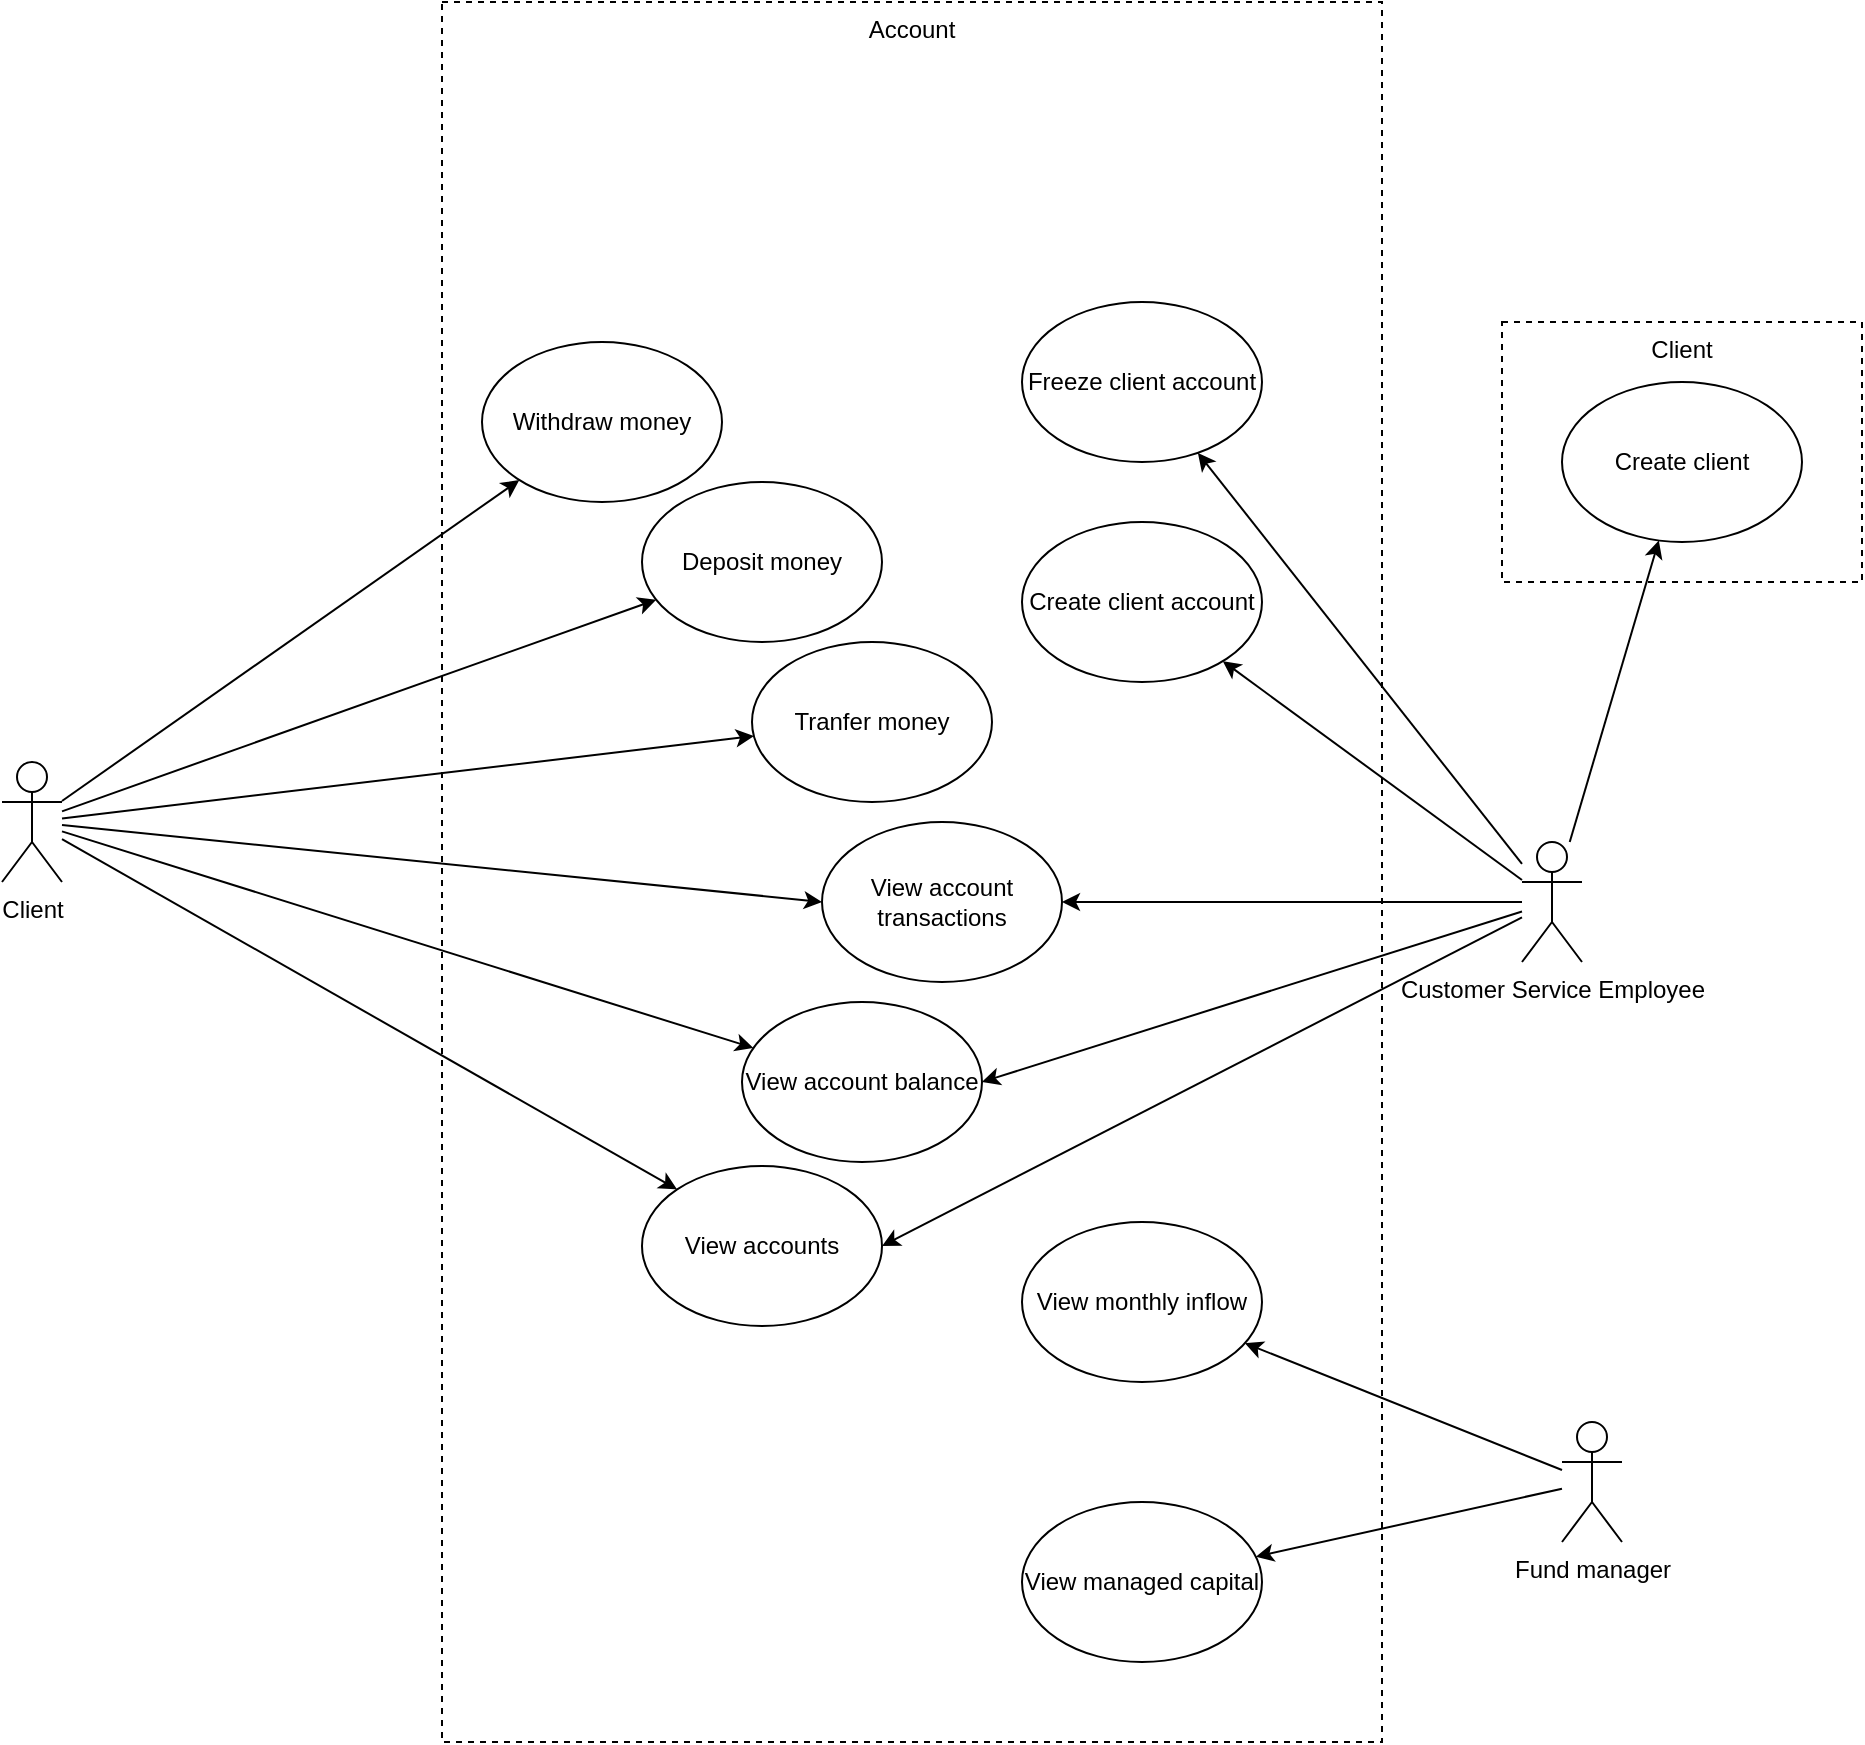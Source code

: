 <mxfile version="20.5.3" type="device"><diagram id="ppf0WH1hYvFICEtK-Um0" name="Page-1"><mxGraphModel dx="1730" dy="962" grid="1" gridSize="10" guides="1" tooltips="1" connect="1" arrows="1" fold="1" page="1" pageScale="1" pageWidth="827" pageHeight="1169" math="0" shadow="0"><root><mxCell id="0"/><mxCell id="1" parent="0"/><mxCell id="EkBGnXuJHTQldAywm-4H-58" value="Account" style="rounded=0;whiteSpace=wrap;html=1;fillColor=none;dashed=1;verticalAlign=top;" vertex="1" parent="1"><mxGeometry x="370" y="90" width="470" height="870" as="geometry"/></mxCell><mxCell id="EkBGnXuJHTQldAywm-4H-37" style="edgeStyle=none;rounded=0;orthogonalLoop=1;jettySize=auto;html=1;" edge="1" parent="1" source="EkBGnXuJHTQldAywm-4H-12" target="EkBGnXuJHTQldAywm-4H-30"><mxGeometry relative="1" as="geometry"/></mxCell><mxCell id="EkBGnXuJHTQldAywm-4H-38" style="edgeStyle=none;rounded=0;orthogonalLoop=1;jettySize=auto;html=1;" edge="1" parent="1" source="EkBGnXuJHTQldAywm-4H-12" target="EkBGnXuJHTQldAywm-4H-31"><mxGeometry relative="1" as="geometry"/></mxCell><mxCell id="EkBGnXuJHTQldAywm-4H-39" style="edgeStyle=none;rounded=0;orthogonalLoop=1;jettySize=auto;html=1;" edge="1" parent="1" source="EkBGnXuJHTQldAywm-4H-12" target="EkBGnXuJHTQldAywm-4H-32"><mxGeometry relative="1" as="geometry"/></mxCell><mxCell id="EkBGnXuJHTQldAywm-4H-40" style="edgeStyle=none;rounded=0;orthogonalLoop=1;jettySize=auto;html=1;entryX=0;entryY=0.5;entryDx=0;entryDy=0;" edge="1" parent="1" source="EkBGnXuJHTQldAywm-4H-12" target="EkBGnXuJHTQldAywm-4H-35"><mxGeometry relative="1" as="geometry"/></mxCell><mxCell id="EkBGnXuJHTQldAywm-4H-41" style="edgeStyle=none;rounded=0;orthogonalLoop=1;jettySize=auto;html=1;" edge="1" parent="1" source="EkBGnXuJHTQldAywm-4H-12" target="EkBGnXuJHTQldAywm-4H-33"><mxGeometry relative="1" as="geometry"/></mxCell><mxCell id="EkBGnXuJHTQldAywm-4H-42" style="edgeStyle=none;rounded=0;orthogonalLoop=1;jettySize=auto;html=1;entryX=0;entryY=0;entryDx=0;entryDy=0;" edge="1" parent="1" source="EkBGnXuJHTQldAywm-4H-12" target="EkBGnXuJHTQldAywm-4H-34"><mxGeometry relative="1" as="geometry"/></mxCell><mxCell id="EkBGnXuJHTQldAywm-4H-12" value="Client" style="shape=umlActor;verticalLabelPosition=bottom;verticalAlign=top;html=1;outlineConnect=0;" vertex="1" parent="1"><mxGeometry x="150" y="470" width="30" height="60" as="geometry"/></mxCell><mxCell id="EkBGnXuJHTQldAywm-4H-30" value="Withdraw money" style="ellipse;whiteSpace=wrap;html=1;" vertex="1" parent="1"><mxGeometry x="390" y="260" width="120" height="80" as="geometry"/></mxCell><mxCell id="EkBGnXuJHTQldAywm-4H-31" value="Deposit money" style="ellipse;whiteSpace=wrap;html=1;" vertex="1" parent="1"><mxGeometry x="470" y="330" width="120" height="80" as="geometry"/></mxCell><mxCell id="EkBGnXuJHTQldAywm-4H-32" value="Tranfer money" style="ellipse;whiteSpace=wrap;html=1;" vertex="1" parent="1"><mxGeometry x="525" y="410" width="120" height="80" as="geometry"/></mxCell><mxCell id="EkBGnXuJHTQldAywm-4H-33" value="View account balance" style="ellipse;whiteSpace=wrap;html=1;" vertex="1" parent="1"><mxGeometry x="520" y="590" width="120" height="80" as="geometry"/></mxCell><mxCell id="EkBGnXuJHTQldAywm-4H-34" value="View accounts" style="ellipse;whiteSpace=wrap;html=1;" vertex="1" parent="1"><mxGeometry x="470" y="672" width="120" height="80" as="geometry"/></mxCell><mxCell id="EkBGnXuJHTQldAywm-4H-35" value="View account&lt;br&gt;transactions" style="ellipse;whiteSpace=wrap;html=1;" vertex="1" parent="1"><mxGeometry x="560" y="500" width="120" height="80" as="geometry"/></mxCell><mxCell id="EkBGnXuJHTQldAywm-4H-44" style="edgeStyle=none;rounded=0;orthogonalLoop=1;jettySize=auto;html=1;" edge="1" parent="1" source="EkBGnXuJHTQldAywm-4H-43" target="EkBGnXuJHTQldAywm-4H-35"><mxGeometry relative="1" as="geometry"/></mxCell><mxCell id="EkBGnXuJHTQldAywm-4H-45" style="edgeStyle=none;rounded=0;orthogonalLoop=1;jettySize=auto;html=1;entryX=1;entryY=0.5;entryDx=0;entryDy=0;" edge="1" parent="1" source="EkBGnXuJHTQldAywm-4H-43" target="EkBGnXuJHTQldAywm-4H-34"><mxGeometry relative="1" as="geometry"/></mxCell><mxCell id="EkBGnXuJHTQldAywm-4H-46" style="edgeStyle=none;rounded=0;orthogonalLoop=1;jettySize=auto;html=1;entryX=1;entryY=0.5;entryDx=0;entryDy=0;" edge="1" parent="1" source="EkBGnXuJHTQldAywm-4H-43" target="EkBGnXuJHTQldAywm-4H-33"><mxGeometry relative="1" as="geometry"/></mxCell><mxCell id="EkBGnXuJHTQldAywm-4H-50" style="edgeStyle=none;rounded=0;orthogonalLoop=1;jettySize=auto;html=1;" edge="1" parent="1" source="EkBGnXuJHTQldAywm-4H-43" target="EkBGnXuJHTQldAywm-4H-47"><mxGeometry relative="1" as="geometry"/></mxCell><mxCell id="EkBGnXuJHTQldAywm-4H-51" style="edgeStyle=none;rounded=0;orthogonalLoop=1;jettySize=auto;html=1;" edge="1" parent="1" source="EkBGnXuJHTQldAywm-4H-43" target="EkBGnXuJHTQldAywm-4H-48"><mxGeometry relative="1" as="geometry"/></mxCell><mxCell id="EkBGnXuJHTQldAywm-4H-52" style="edgeStyle=none;rounded=0;orthogonalLoop=1;jettySize=auto;html=1;" edge="1" parent="1" source="EkBGnXuJHTQldAywm-4H-43" target="EkBGnXuJHTQldAywm-4H-49"><mxGeometry relative="1" as="geometry"/></mxCell><mxCell id="EkBGnXuJHTQldAywm-4H-43" value="Customer Service Employee" style="shape=umlActor;verticalLabelPosition=bottom;verticalAlign=top;html=1;outlineConnect=0;" vertex="1" parent="1"><mxGeometry x="910" y="510" width="30" height="60" as="geometry"/></mxCell><mxCell id="EkBGnXuJHTQldAywm-4H-47" value="Create client" style="ellipse;whiteSpace=wrap;html=1;" vertex="1" parent="1"><mxGeometry x="930" y="280" width="120" height="80" as="geometry"/></mxCell><mxCell id="EkBGnXuJHTQldAywm-4H-48" value="Create client account" style="ellipse;whiteSpace=wrap;html=1;" vertex="1" parent="1"><mxGeometry x="660" y="350" width="120" height="80" as="geometry"/></mxCell><mxCell id="EkBGnXuJHTQldAywm-4H-49" value="Freeze client account" style="ellipse;whiteSpace=wrap;html=1;" vertex="1" parent="1"><mxGeometry x="660" y="240" width="120" height="80" as="geometry"/></mxCell><mxCell id="EkBGnXuJHTQldAywm-4H-56" style="edgeStyle=none;rounded=0;orthogonalLoop=1;jettySize=auto;html=1;" edge="1" parent="1" source="EkBGnXuJHTQldAywm-4H-53" target="EkBGnXuJHTQldAywm-4H-54"><mxGeometry relative="1" as="geometry"/></mxCell><mxCell id="EkBGnXuJHTQldAywm-4H-57" style="edgeStyle=none;rounded=0;orthogonalLoop=1;jettySize=auto;html=1;" edge="1" parent="1" source="EkBGnXuJHTQldAywm-4H-53" target="EkBGnXuJHTQldAywm-4H-55"><mxGeometry relative="1" as="geometry"/></mxCell><mxCell id="EkBGnXuJHTQldAywm-4H-53" value="Fund manager" style="shape=umlActor;verticalLabelPosition=bottom;verticalAlign=top;html=1;outlineConnect=0;" vertex="1" parent="1"><mxGeometry x="930" y="800" width="30" height="60" as="geometry"/></mxCell><mxCell id="EkBGnXuJHTQldAywm-4H-54" value="View managed capital" style="ellipse;whiteSpace=wrap;html=1;" vertex="1" parent="1"><mxGeometry x="660" y="840" width="120" height="80" as="geometry"/></mxCell><mxCell id="EkBGnXuJHTQldAywm-4H-55" value="View monthly inflow" style="ellipse;whiteSpace=wrap;html=1;" vertex="1" parent="1"><mxGeometry x="660" y="700" width="120" height="80" as="geometry"/></mxCell><mxCell id="EkBGnXuJHTQldAywm-4H-59" value="Client" style="rounded=0;whiteSpace=wrap;html=1;dashed=1;fillColor=none;verticalAlign=top;" vertex="1" parent="1"><mxGeometry x="900" y="250" width="180" height="130" as="geometry"/></mxCell></root></mxGraphModel></diagram></mxfile>